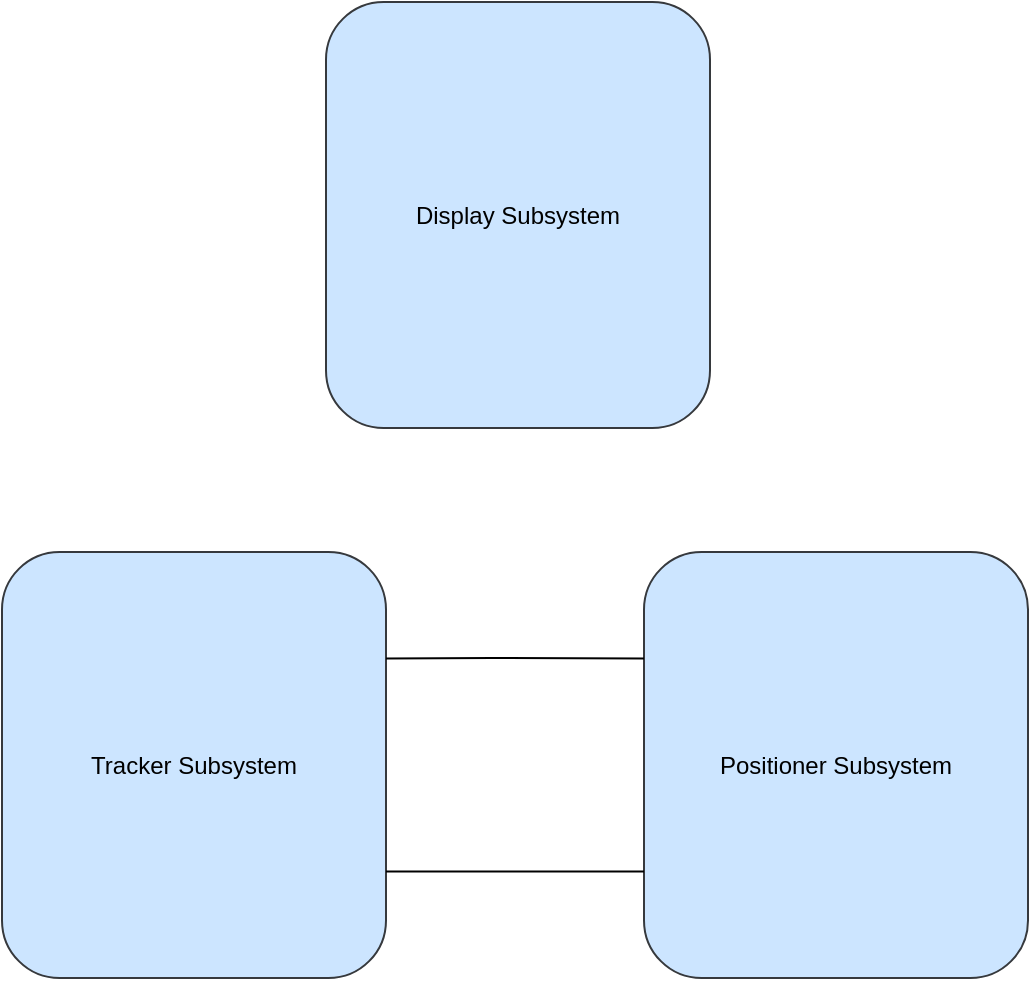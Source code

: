 <mxfile version="20.4.0" type="github">
  <diagram id="8sbd9tzwUORZpofNFEG0" name="Page-1">
    <mxGraphModel dx="509" dy="969" grid="0" gridSize="10" guides="1" tooltips="1" connect="1" arrows="1" fold="1" page="0" pageScale="1" pageWidth="850" pageHeight="1100" math="0" shadow="0">
      <root>
        <mxCell id="0" />
        <mxCell id="1" parent="0" />
        <mxCell id="Y2it4dtmi_3I2SY21ZMH-1" value="Tracker Subsystem" style="rounded=1;whiteSpace=wrap;html=1;hachureGap=4;fillColor=#cce5ff;strokeColor=#36393d;" parent="1" vertex="1">
          <mxGeometry x="50" y="89" width="192" height="213" as="geometry" />
        </mxCell>
        <mxCell id="Y2it4dtmi_3I2SY21ZMH-2" value="Positioner Subsystem" style="rounded=1;whiteSpace=wrap;html=1;hachureGap=4;fillColor=#cce5ff;strokeColor=#36393d;" parent="1" vertex="1">
          <mxGeometry x="371" y="89" width="192" height="213" as="geometry" />
        </mxCell>
        <mxCell id="Y2it4dtmi_3I2SY21ZMH-3" value="Display Subsystem" style="rounded=1;whiteSpace=wrap;html=1;hachureGap=4;fillColor=#cce5ff;strokeColor=#36393d;" parent="1" vertex="1">
          <mxGeometry x="212" y="-186" width="192" height="213" as="geometry" />
        </mxCell>
        <mxCell id="upjt-rrn_FiekzLkiXwE-1" value="" style="endArrow=none;html=1;rounded=0;exitX=1;exitY=0.25;exitDx=0;exitDy=0;entryX=0;entryY=0.25;entryDx=0;entryDy=0;" edge="1" parent="1" source="Y2it4dtmi_3I2SY21ZMH-1" target="Y2it4dtmi_3I2SY21ZMH-2">
          <mxGeometry width="50" height="50" relative="1" as="geometry">
            <mxPoint x="278" y="132" as="sourcePoint" />
            <mxPoint x="328" y="82" as="targetPoint" />
            <Array as="points">
              <mxPoint x="295" y="142" />
            </Array>
          </mxGeometry>
        </mxCell>
        <mxCell id="upjt-rrn_FiekzLkiXwE-2" value="" style="endArrow=none;html=1;rounded=0;exitX=1;exitY=0.75;exitDx=0;exitDy=0;entryX=0;entryY=0.75;entryDx=0;entryDy=0;" edge="1" parent="1" source="Y2it4dtmi_3I2SY21ZMH-1" target="Y2it4dtmi_3I2SY21ZMH-2">
          <mxGeometry width="50" height="50" relative="1" as="geometry">
            <mxPoint x="273" y="186" as="sourcePoint" />
            <mxPoint x="323" y="136" as="targetPoint" />
          </mxGeometry>
        </mxCell>
      </root>
    </mxGraphModel>
  </diagram>
</mxfile>
